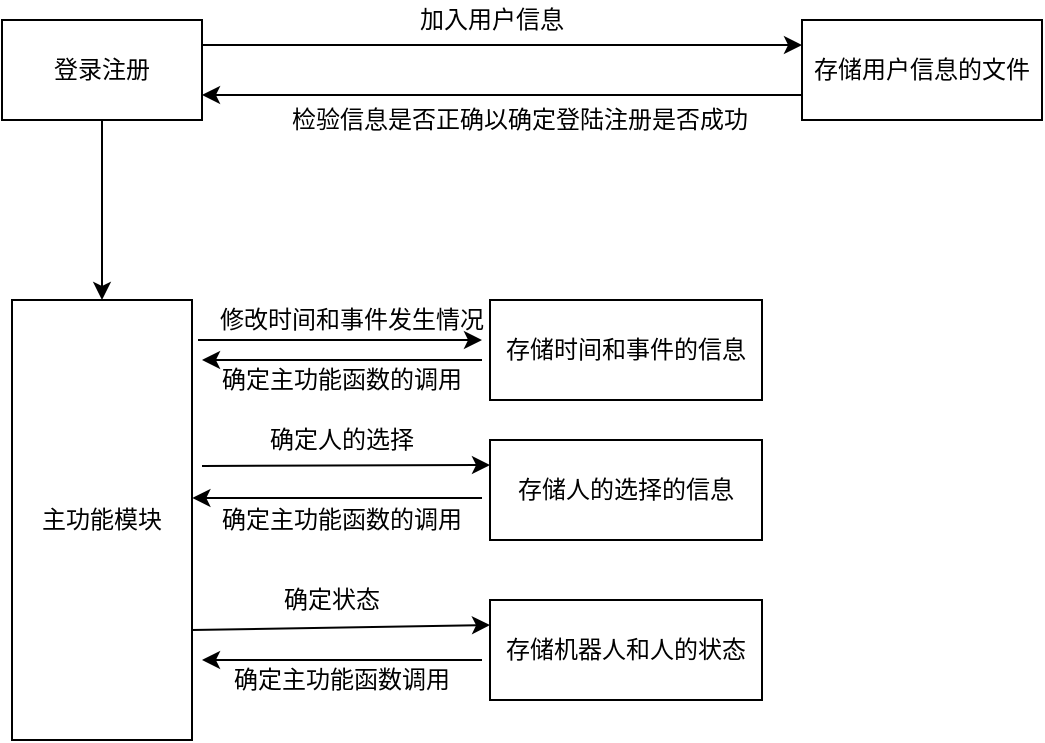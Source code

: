 <mxfile version="13.6.2" type="device"><diagram id="K-F0iH5yo6QVfraK2Ku-" name="第 1 页"><mxGraphModel dx="1024" dy="592" grid="1" gridSize="10" guides="1" tooltips="1" connect="1" arrows="1" fold="1" page="1" pageScale="1" pageWidth="827" pageHeight="1169" math="0" shadow="0"><root><mxCell id="0"/><mxCell id="1" parent="0"/><mxCell id="RVl-LxuA4i52AvLBDYZa-1" value="登录注册" style="rounded=0;whiteSpace=wrap;html=1;" vertex="1" parent="1"><mxGeometry x="280" y="90" width="100" height="50" as="geometry"/></mxCell><mxCell id="RVl-LxuA4i52AvLBDYZa-2" value="存储用户信息的文件" style="rounded=0;whiteSpace=wrap;html=1;" vertex="1" parent="1"><mxGeometry x="680" y="90" width="120" height="50" as="geometry"/></mxCell><mxCell id="RVl-LxuA4i52AvLBDYZa-3" value="" style="endArrow=classic;html=1;exitX=1;exitY=0.25;exitDx=0;exitDy=0;entryX=0;entryY=0.25;entryDx=0;entryDy=0;" edge="1" parent="1" source="RVl-LxuA4i52AvLBDYZa-1" target="RVl-LxuA4i52AvLBDYZa-2"><mxGeometry width="50" height="50" relative="1" as="geometry"><mxPoint x="390" y="330" as="sourcePoint"/><mxPoint x="440" y="280" as="targetPoint"/></mxGeometry></mxCell><mxCell id="RVl-LxuA4i52AvLBDYZa-4" value="" style="endArrow=classic;html=1;entryX=1;entryY=0.75;entryDx=0;entryDy=0;exitX=0;exitY=0.75;exitDx=0;exitDy=0;" edge="1" parent="1" source="RVl-LxuA4i52AvLBDYZa-2" target="RVl-LxuA4i52AvLBDYZa-1"><mxGeometry width="50" height="50" relative="1" as="geometry"><mxPoint x="390" y="330" as="sourcePoint"/><mxPoint x="440" y="280" as="targetPoint"/></mxGeometry></mxCell><mxCell id="RVl-LxuA4i52AvLBDYZa-5" value="检验信息是否正确以确定登陆注册是否成功" style="text;html=1;strokeColor=none;fillColor=none;align=center;verticalAlign=middle;whiteSpace=wrap;rounded=0;" vertex="1" parent="1"><mxGeometry x="414" y="130" width="250" height="20" as="geometry"/></mxCell><mxCell id="RVl-LxuA4i52AvLBDYZa-6" value="加入用户信息" style="text;html=1;strokeColor=none;fillColor=none;align=center;verticalAlign=middle;whiteSpace=wrap;rounded=0;" vertex="1" parent="1"><mxGeometry x="360" y="80" width="330" height="20" as="geometry"/></mxCell><mxCell id="RVl-LxuA4i52AvLBDYZa-7" value="主功能模块" style="rounded=0;whiteSpace=wrap;html=1;" vertex="1" parent="1"><mxGeometry x="285" y="230" width="90" height="220" as="geometry"/></mxCell><mxCell id="RVl-LxuA4i52AvLBDYZa-8" value="" style="endArrow=classic;html=1;exitX=0.5;exitY=1;exitDx=0;exitDy=0;entryX=0.5;entryY=0;entryDx=0;entryDy=0;" edge="1" parent="1" source="RVl-LxuA4i52AvLBDYZa-1" target="RVl-LxuA4i52AvLBDYZa-7"><mxGeometry width="50" height="50" relative="1" as="geometry"><mxPoint x="430" y="330" as="sourcePoint"/><mxPoint x="480" y="280" as="targetPoint"/></mxGeometry></mxCell><mxCell id="RVl-LxuA4i52AvLBDYZa-9" value="存储时间和事件的信息" style="rounded=0;whiteSpace=wrap;html=1;" vertex="1" parent="1"><mxGeometry x="524" y="230" width="136" height="50" as="geometry"/></mxCell><mxCell id="RVl-LxuA4i52AvLBDYZa-10" value="存储人的选择的信息" style="rounded=0;whiteSpace=wrap;html=1;" vertex="1" parent="1"><mxGeometry x="524" y="300" width="136" height="50" as="geometry"/></mxCell><mxCell id="RVl-LxuA4i52AvLBDYZa-11" value="存储机器人和人的状态" style="rounded=0;whiteSpace=wrap;html=1;" vertex="1" parent="1"><mxGeometry x="524" y="380" width="136" height="50" as="geometry"/></mxCell><mxCell id="RVl-LxuA4i52AvLBDYZa-12" value="" style="endArrow=classic;html=1;" edge="1" parent="1"><mxGeometry width="50" height="50" relative="1" as="geometry"><mxPoint x="378" y="250" as="sourcePoint"/><mxPoint x="520" y="250" as="targetPoint"/></mxGeometry></mxCell><mxCell id="RVl-LxuA4i52AvLBDYZa-13" value="" style="endArrow=classic;html=1;" edge="1" parent="1"><mxGeometry width="50" height="50" relative="1" as="geometry"><mxPoint x="520" y="260" as="sourcePoint"/><mxPoint x="380" y="260" as="targetPoint"/></mxGeometry></mxCell><mxCell id="RVl-LxuA4i52AvLBDYZa-14" value="修改时间和事件发生情况" style="text;html=1;strokeColor=none;fillColor=none;align=center;verticalAlign=middle;whiteSpace=wrap;rounded=0;" vertex="1" parent="1"><mxGeometry x="350" y="230" width="210" height="20" as="geometry"/></mxCell><mxCell id="RVl-LxuA4i52AvLBDYZa-15" value="确定主功能函数的调用" style="text;html=1;strokeColor=none;fillColor=none;align=center;verticalAlign=middle;whiteSpace=wrap;rounded=0;" vertex="1" parent="1"><mxGeometry x="350" y="260" width="200" height="20" as="geometry"/></mxCell><mxCell id="RVl-LxuA4i52AvLBDYZa-19" value="确定人的选择" style="text;html=1;strokeColor=none;fillColor=none;align=center;verticalAlign=middle;whiteSpace=wrap;rounded=0;" vertex="1" parent="1"><mxGeometry x="385" y="290" width="130" height="20" as="geometry"/></mxCell><mxCell id="RVl-LxuA4i52AvLBDYZa-20" value="" style="endArrow=classic;html=1;entryX=0;entryY=0.25;entryDx=0;entryDy=0;" edge="1" parent="1" target="RVl-LxuA4i52AvLBDYZa-10"><mxGeometry width="50" height="50" relative="1" as="geometry"><mxPoint x="380" y="313" as="sourcePoint"/><mxPoint x="480" y="280" as="targetPoint"/></mxGeometry></mxCell><mxCell id="RVl-LxuA4i52AvLBDYZa-21" value="" style="endArrow=classic;html=1;entryX=1.002;entryY=0.45;entryDx=0;entryDy=0;entryPerimeter=0;" edge="1" parent="1" target="RVl-LxuA4i52AvLBDYZa-7"><mxGeometry width="50" height="50" relative="1" as="geometry"><mxPoint x="520" y="329" as="sourcePoint"/><mxPoint x="480" y="280" as="targetPoint"/></mxGeometry></mxCell><mxCell id="RVl-LxuA4i52AvLBDYZa-22" value="确定主功能函数的调用" style="text;html=1;strokeColor=none;fillColor=none;align=center;verticalAlign=middle;whiteSpace=wrap;rounded=0;" vertex="1" parent="1"><mxGeometry x="365" y="330" width="170" height="20" as="geometry"/></mxCell><mxCell id="RVl-LxuA4i52AvLBDYZa-23" value="" style="endArrow=classic;html=1;exitX=1;exitY=0.75;exitDx=0;exitDy=0;entryX=0;entryY=0.25;entryDx=0;entryDy=0;" edge="1" parent="1" source="RVl-LxuA4i52AvLBDYZa-7" target="RVl-LxuA4i52AvLBDYZa-11"><mxGeometry width="50" height="50" relative="1" as="geometry"><mxPoint x="430" y="330" as="sourcePoint"/><mxPoint x="480" y="280" as="targetPoint"/></mxGeometry></mxCell><mxCell id="RVl-LxuA4i52AvLBDYZa-24" value="" style="endArrow=classic;html=1;" edge="1" parent="1"><mxGeometry width="50" height="50" relative="1" as="geometry"><mxPoint x="520" y="410" as="sourcePoint"/><mxPoint x="380" y="410" as="targetPoint"/></mxGeometry></mxCell><mxCell id="RVl-LxuA4i52AvLBDYZa-25" value="确定状态" style="text;html=1;strokeColor=none;fillColor=none;align=center;verticalAlign=middle;whiteSpace=wrap;rounded=0;" vertex="1" parent="1"><mxGeometry x="385" y="370" width="120" height="20" as="geometry"/></mxCell><mxCell id="RVl-LxuA4i52AvLBDYZa-26" value="确定主功能函数调用" style="text;html=1;strokeColor=none;fillColor=none;align=center;verticalAlign=middle;whiteSpace=wrap;rounded=0;" vertex="1" parent="1"><mxGeometry x="390" y="410" width="120" height="20" as="geometry"/></mxCell></root></mxGraphModel></diagram></mxfile>